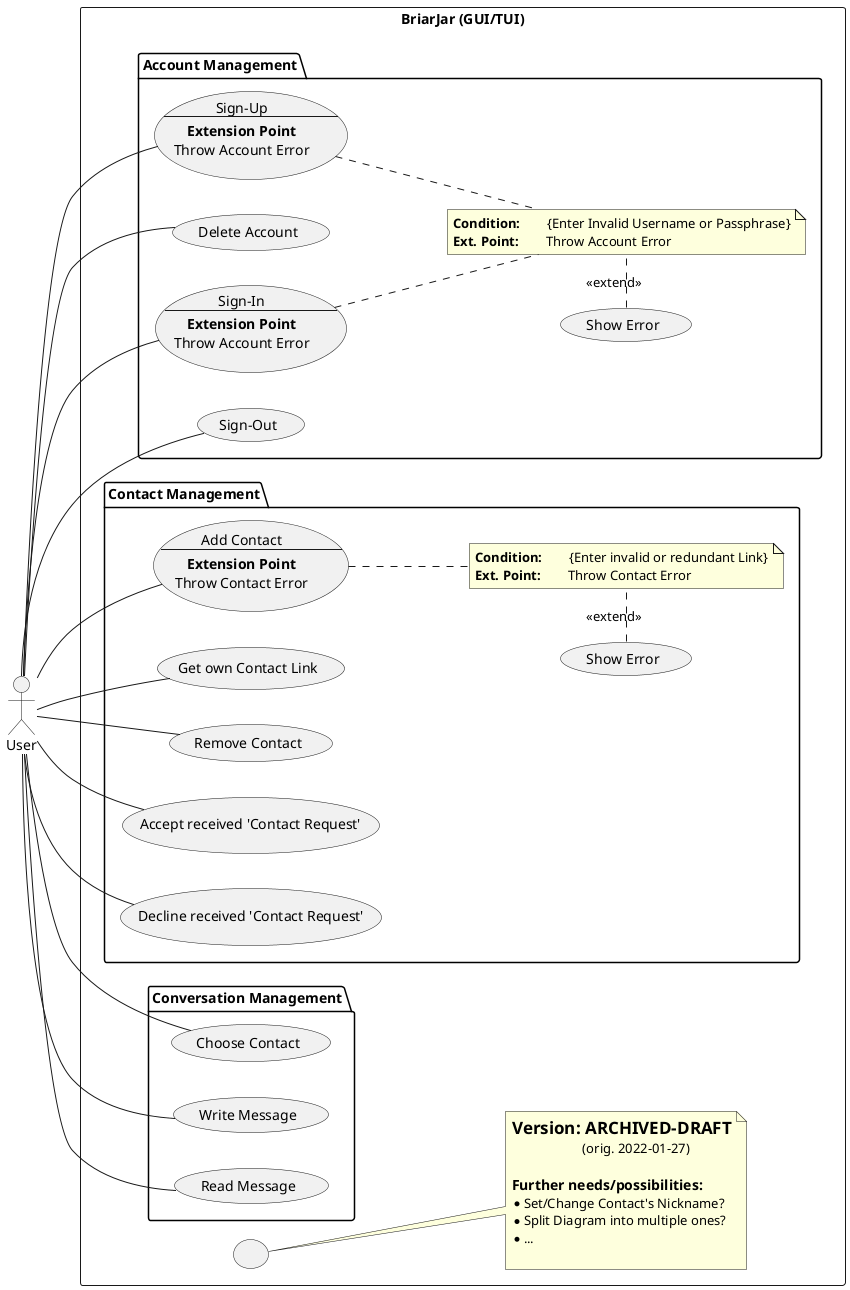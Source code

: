 

@startuml
    actor User AS user

rectangle "BriarJar (GUI/TUI)" {
left to right direction

    package "Account Management" {

        usecase ca AS "Sign-Up
                --
                **Extension Point**
                Throw Account Error"
        usecase da AS "Delete Account"
        usecase si AS "Sign-In
                --
                **Extension Point**
                Throw Account Error"
        usecase so AS "Sign-Out"

        user -- ca
        user -- da
        user -- si
        user -- so

        usecase acc_mgmt_err AS "Show Error"

        note "\
**Condition:**\t{Enter Invalid Username or Passphrase}\n\
**Ext. Point:**\tThrow Account Error" \
        as note_acc_mgmt_err

        ca .. note_acc_mgmt_err
        si .. note_acc_mgmt_err
        note_acc_mgmt_err .left. acc_mgmt_err : <<extend>>
    }



    package "Contact Management" {

        usecase add AS "Add Contact
                --
                **Extension Point**
                Throw Contact Error"
        usecase get AS "Get own Contact Link"
        usecase rem AS "Remove Contact"
        usecase accept AS "Accept received 'Contact Request'"
        usecase decline AS "Decline received 'Contact Request'"

        user -- add
        user -- get
        user -- rem
        user -- accept
        user -- decline

        usecase contact_err AS "Show Error"

        note "\
**Condition:**\t{Enter invalid or redundant Link}\n\
**Ext. Point:**\tThrow Contact Error" \
        as note_contact_err

        add .. note_contact_err
        note_contact_err .left. contact_err : <<extend>>
    }



    package "Conversation Management" {
        usecase choosec AS "Choose Contact"
        usecase writemsg AS "Write Message"
        usecase readmsg AS "Read Message"

        user -- choosec
        user -- writemsg
        user -- readmsg
    }



 note "=Version: ARCHIVED-DRAFT\n\
                     (orig. 2022-01-27)\n\n===Further needs/possibilities:\n\
*Set/Change Contact's Nickname?\n\
*Split Diagram into multiple ones?\n\
*...\n" as intro
( ) .down. intro


}

@enduml

Faulted for beeing wrongly designed regarded a software project